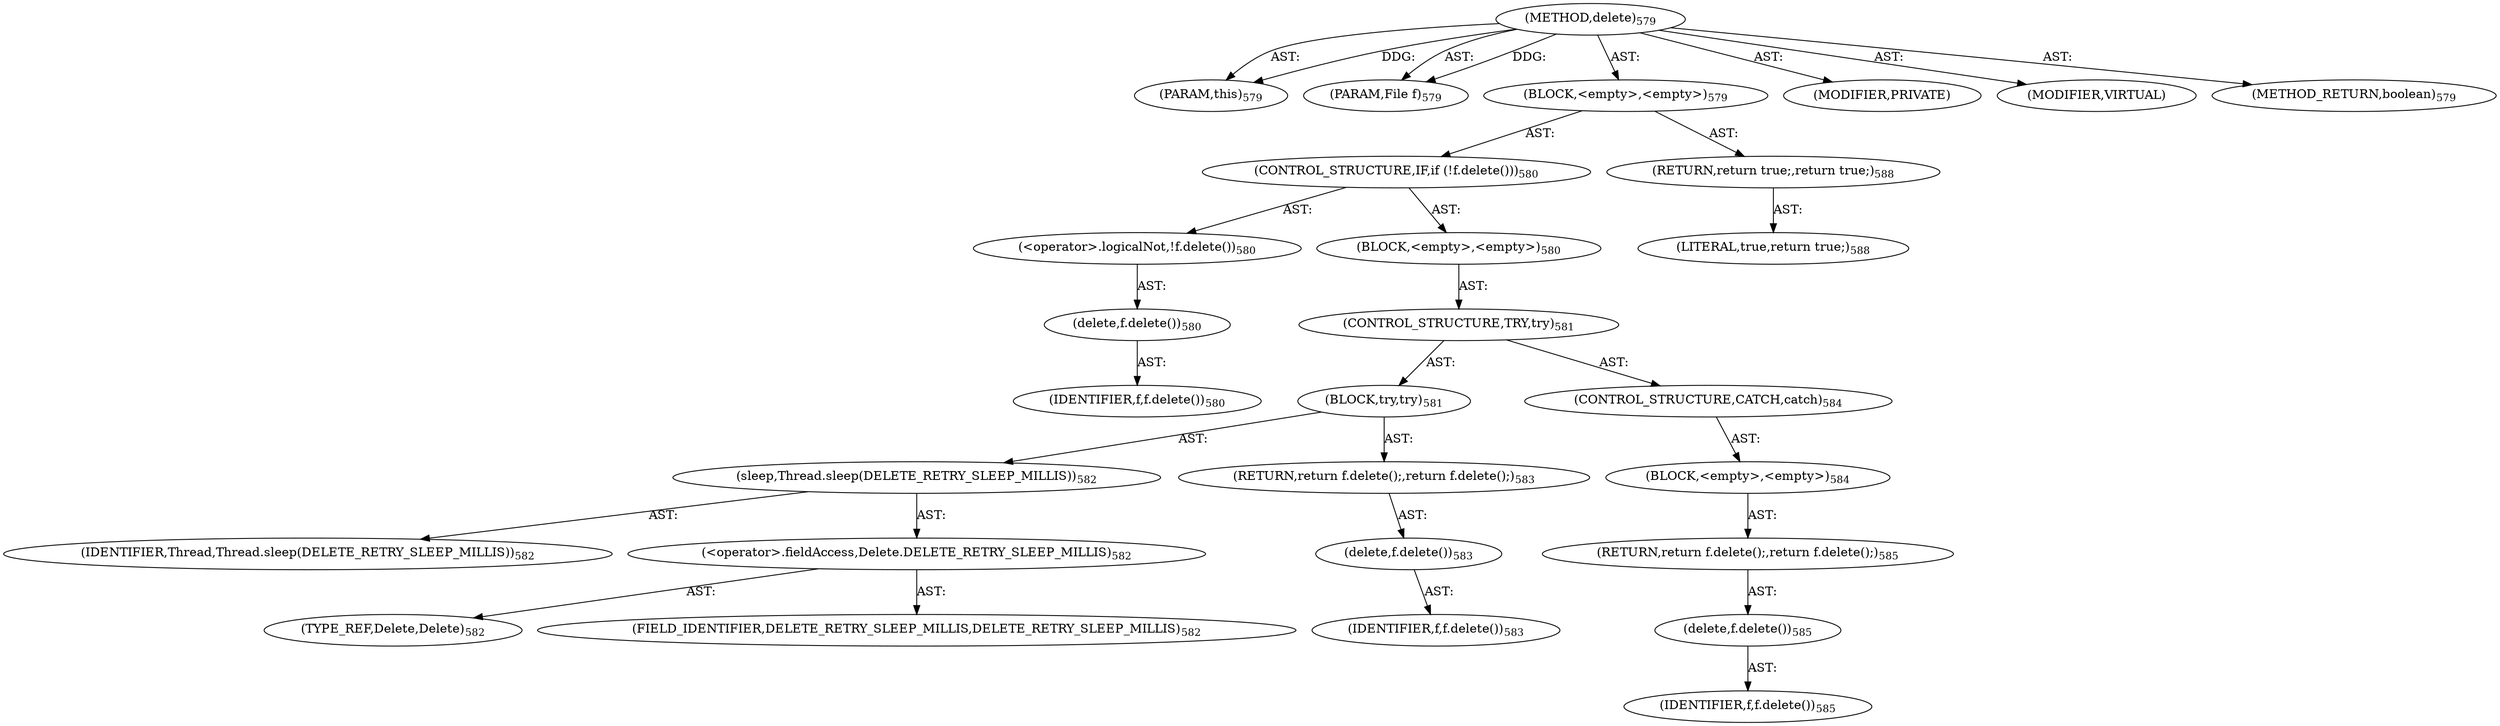 digraph "delete" {  
"111669149733" [label = <(METHOD,delete)<SUB>579</SUB>> ]
"115964117062" [label = <(PARAM,this)<SUB>579</SUB>> ]
"115964117063" [label = <(PARAM,File f)<SUB>579</SUB>> ]
"25769803842" [label = <(BLOCK,&lt;empty&gt;,&lt;empty&gt;)<SUB>579</SUB>> ]
"47244640282" [label = <(CONTROL_STRUCTURE,IF,if (!f.delete()))<SUB>580</SUB>> ]
"30064771313" [label = <(&lt;operator&gt;.logicalNot,!f.delete())<SUB>580</SUB>> ]
"30064771314" [label = <(delete,f.delete())<SUB>580</SUB>> ]
"68719476946" [label = <(IDENTIFIER,f,f.delete())<SUB>580</SUB>> ]
"25769803843" [label = <(BLOCK,&lt;empty&gt;,&lt;empty&gt;)<SUB>580</SUB>> ]
"47244640283" [label = <(CONTROL_STRUCTURE,TRY,try)<SUB>581</SUB>> ]
"25769803844" [label = <(BLOCK,try,try)<SUB>581</SUB>> ]
"30064771315" [label = <(sleep,Thread.sleep(DELETE_RETRY_SLEEP_MILLIS))<SUB>582</SUB>> ]
"68719476947" [label = <(IDENTIFIER,Thread,Thread.sleep(DELETE_RETRY_SLEEP_MILLIS))<SUB>582</SUB>> ]
"30064771316" [label = <(&lt;operator&gt;.fieldAccess,Delete.DELETE_RETRY_SLEEP_MILLIS)<SUB>582</SUB>> ]
"180388626433" [label = <(TYPE_REF,Delete,Delete)<SUB>582</SUB>> ]
"55834574929" [label = <(FIELD_IDENTIFIER,DELETE_RETRY_SLEEP_MILLIS,DELETE_RETRY_SLEEP_MILLIS)<SUB>582</SUB>> ]
"146028888069" [label = <(RETURN,return f.delete();,return f.delete();)<SUB>583</SUB>> ]
"30064771317" [label = <(delete,f.delete())<SUB>583</SUB>> ]
"68719476948" [label = <(IDENTIFIER,f,f.delete())<SUB>583</SUB>> ]
"47244640284" [label = <(CONTROL_STRUCTURE,CATCH,catch)<SUB>584</SUB>> ]
"25769803845" [label = <(BLOCK,&lt;empty&gt;,&lt;empty&gt;)<SUB>584</SUB>> ]
"146028888070" [label = <(RETURN,return f.delete();,return f.delete();)<SUB>585</SUB>> ]
"30064771318" [label = <(delete,f.delete())<SUB>585</SUB>> ]
"68719476949" [label = <(IDENTIFIER,f,f.delete())<SUB>585</SUB>> ]
"146028888071" [label = <(RETURN,return true;,return true;)<SUB>588</SUB>> ]
"90194313268" [label = <(LITERAL,true,return true;)<SUB>588</SUB>> ]
"133143986260" [label = <(MODIFIER,PRIVATE)> ]
"133143986261" [label = <(MODIFIER,VIRTUAL)> ]
"128849018917" [label = <(METHOD_RETURN,boolean)<SUB>579</SUB>> ]
  "111669149733" -> "115964117062"  [ label = "AST: "] 
  "111669149733" -> "115964117063"  [ label = "AST: "] 
  "111669149733" -> "25769803842"  [ label = "AST: "] 
  "111669149733" -> "133143986260"  [ label = "AST: "] 
  "111669149733" -> "133143986261"  [ label = "AST: "] 
  "111669149733" -> "128849018917"  [ label = "AST: "] 
  "25769803842" -> "47244640282"  [ label = "AST: "] 
  "25769803842" -> "146028888071"  [ label = "AST: "] 
  "47244640282" -> "30064771313"  [ label = "AST: "] 
  "47244640282" -> "25769803843"  [ label = "AST: "] 
  "30064771313" -> "30064771314"  [ label = "AST: "] 
  "30064771314" -> "68719476946"  [ label = "AST: "] 
  "25769803843" -> "47244640283"  [ label = "AST: "] 
  "47244640283" -> "25769803844"  [ label = "AST: "] 
  "47244640283" -> "47244640284"  [ label = "AST: "] 
  "25769803844" -> "30064771315"  [ label = "AST: "] 
  "25769803844" -> "146028888069"  [ label = "AST: "] 
  "30064771315" -> "68719476947"  [ label = "AST: "] 
  "30064771315" -> "30064771316"  [ label = "AST: "] 
  "30064771316" -> "180388626433"  [ label = "AST: "] 
  "30064771316" -> "55834574929"  [ label = "AST: "] 
  "146028888069" -> "30064771317"  [ label = "AST: "] 
  "30064771317" -> "68719476948"  [ label = "AST: "] 
  "47244640284" -> "25769803845"  [ label = "AST: "] 
  "25769803845" -> "146028888070"  [ label = "AST: "] 
  "146028888070" -> "30064771318"  [ label = "AST: "] 
  "30064771318" -> "68719476949"  [ label = "AST: "] 
  "146028888071" -> "90194313268"  [ label = "AST: "] 
  "111669149733" -> "115964117062"  [ label = "DDG: "] 
  "111669149733" -> "115964117063"  [ label = "DDG: "] 
}
